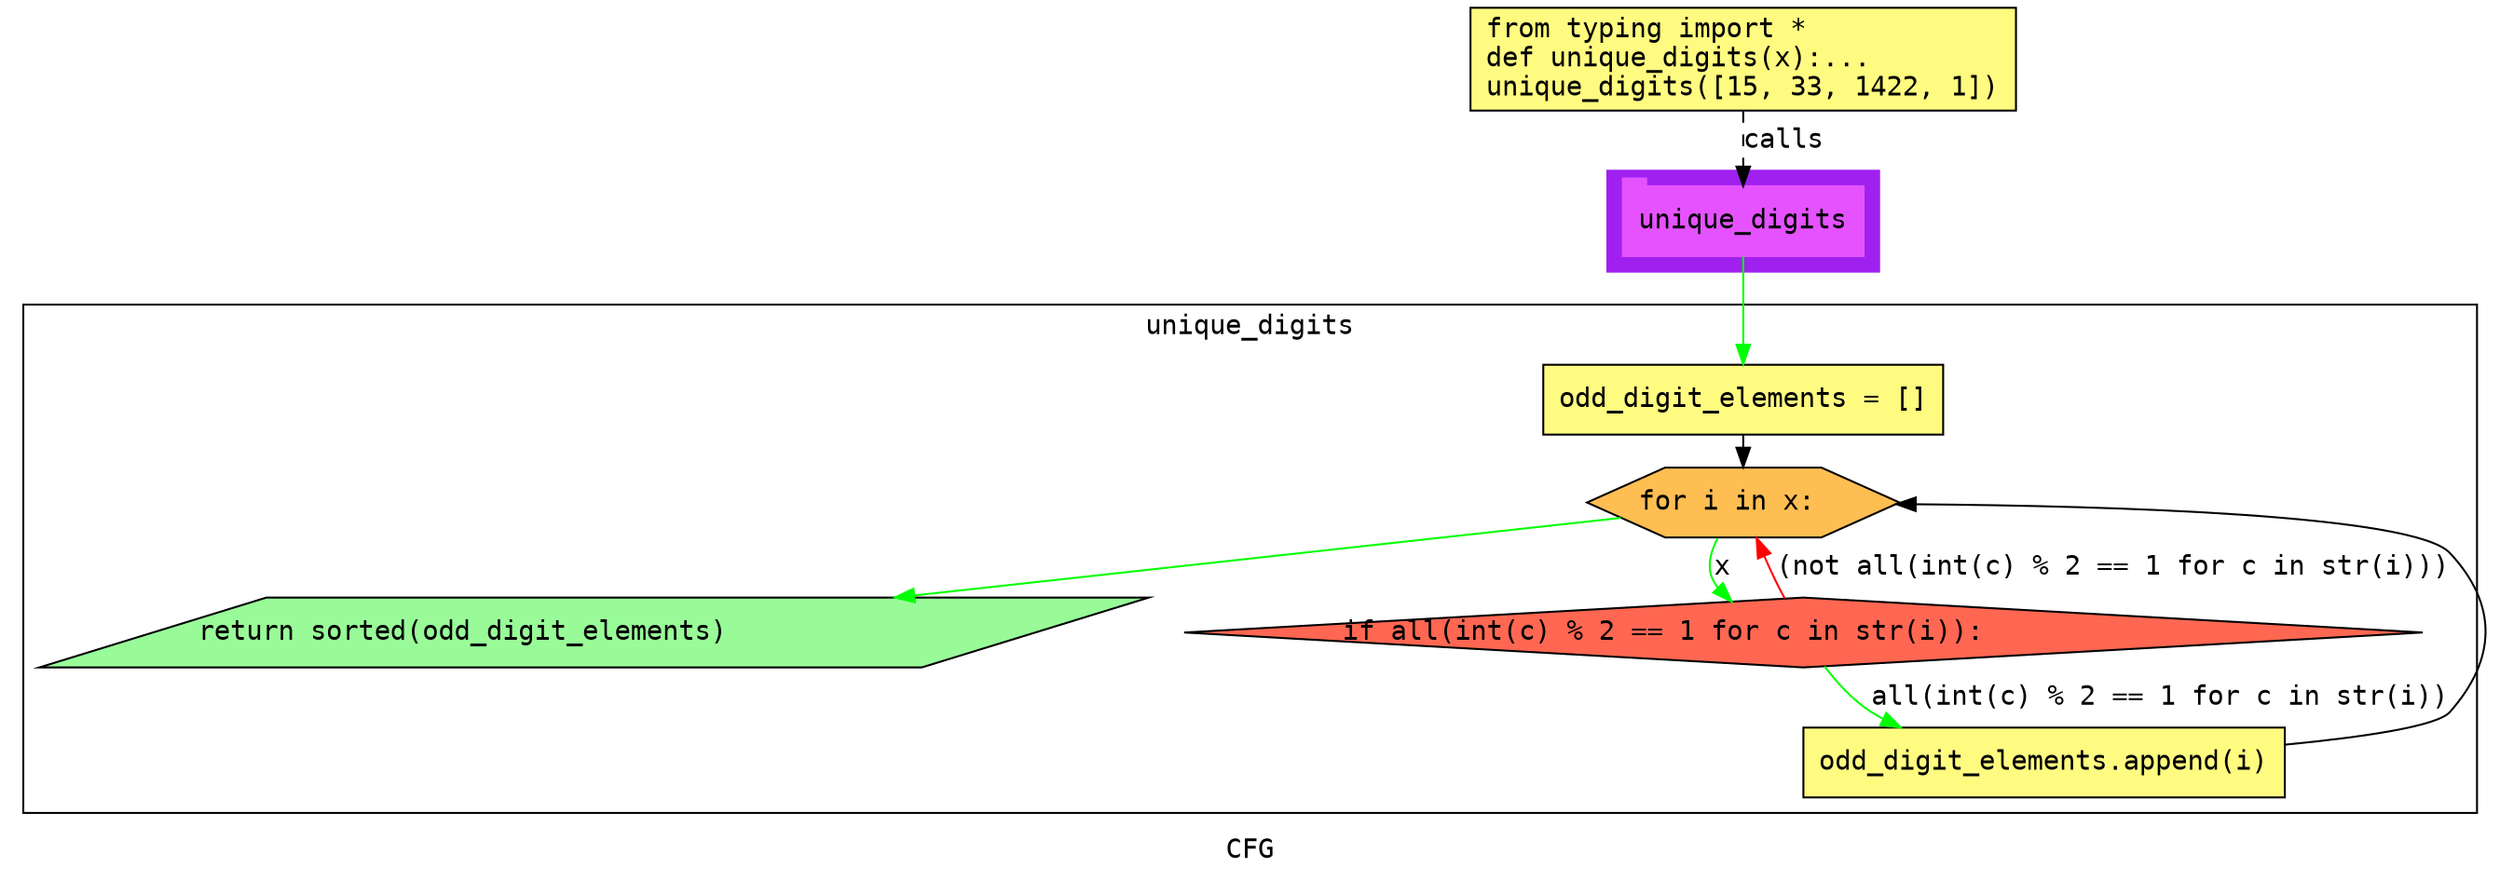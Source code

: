 digraph cluster62CFG {
	graph [bb="0,0,1258,446",
		compound=True,
		fontname="DejaVu Sans Mono",
		label=CFG,
		lheight=0.21,
		lp="629,11.5",
		lwidth=0.35,
		pack=False,
		rankdir=TB,
		ranksep=0.02
	];
	node [fontname="DejaVu Sans Mono",
		label="\N"
	];
	edge [fontname="DejaVu Sans Mono"];
	subgraph cluster_1 {
		graph [bb="802,310,942,362",
			color=purple,
			compound=true,
			fontname="DejaVu Sans Mono",
			label="",
			rankdir=TB,
			ranksep=0.02,
			shape=tab,
			style=filled
		];
		node [fontname="DejaVu Sans Mono"];
		edge [fontname="DejaVu Sans Mono"];
		15	[color="#E552FF",
			height=0.5,
			label=unique_digits,
			linenum="[9]",
			pos="872,336",
			shape=tab,
			style=filled,
			width=1.7222];
	}
	subgraph cluster0unique_digits {
		graph [bb="8,31,1250,293",
			compound=True,
			fontname="DejaVu Sans Mono",
			label=unique_digits,
			lheight=0.21,
			lp="629,281.5",
			lwidth=1.50,
			pack=False,
			rankdir=TB,
			ranksep=0.02
		];
		node [fontname="DejaVu Sans Mono"];
		edge [fontname="DejaVu Sans Mono"];
		subgraph cluster_5 {
			graph [color=purple,
				compound=true,
				fontname="DejaVu Sans Mono",
				label="",
				rankdir=TB,
				ranksep=0.02,
				shape=tab,
				style=filled
			];
			node [fontname="DejaVu Sans Mono"];
			edge [fontname="DejaVu Sans Mono"];
		}
		subgraph cluster_10 {
			graph [color=purple,
				compound=true,
				fontname="DejaVu Sans Mono",
				label="",
				rankdir=TB,
				ranksep=0.02,
				shape=tab,
				style=filled
			];
			node [fontname="DejaVu Sans Mono"];
			edge [fontname="DejaVu Sans Mono"];
		}
		3	[fillcolor="#FFFB81",
			height=0.5,
			label="odd_digit_elements = []\l",
			linenum="[3]",
			pos="872,244",
			shape=rectangle,
			style="filled,solid",
			width=2.8611];
		4	[fillcolor="#FFBE52",
			height=0.5,
			label="for i in x:\l",
			linenum="[4]",
			pos="872,191",
			shape=hexagon,
			style="filled,solid",
			width=2.2306];
		3 -> 4	[color=black,
			pos="e,872,209.25 872,225.73 872,223.66 872,221.5 872,219.32"];
		5	[fillcolor="#FF6752",
			height=0.5,
			label="if all(int(c) % 2 == 1 for c in str(i)):\l",
			linenum="[5]",
			pos="903,124",
			shape=diamond,
			style="filled,solid",
			width=8.8597];
		4 -> 5	[color=green,
			label=x,
			lp="873.5,157.5",
			pos="e,876.24,140.54 866.88,172.88 865.61,165.49 865.48,156.96 869,150 869.28,149.45 869.58,148.91 869.89,148.37"];
		6	[fillcolor="#98fb98",
			height=0.5,
			label="return sorted(odd_digit_elements)\l",
			linenum="[7]",
			pos="291,124",
			shape=parallelogram,
			style="filled,solid",
			width=7.65];
		4 -> 6	[color=green,
			pos="e,443.08,142.01 809.55,183.01 725.11,173.57 571.51,156.38 453.32,143.16"];
		5 -> 4	[color=red,
			label="(not all(int(c) % 2 == 1 for c in str(i)))",
			lp="1062.5,157.5",
			pos="e,878.88,172.69 893.41,141.54 891.88,144.34 890.36,147.23 889,150 886.92,154.23 884.85,158.78 882.9,163.23"];
		10	[fillcolor="#FFFB81",
			height=0.5,
			label="odd_digit_elements.append(i)\l",
			linenum="[6]",
			pos="1027,57",
			shape=rectangle,
			style="filled,solid",
			width=3.4444];
		5 -> 10	[color=green,
			label="all(int(c) % 2 == 1 for c in str(i))",
			lp="1087,90.5",
			pos="e,953.16,75.024 913.9,106.53 920.08,98.374 928.48,89.008 938,83 939.93,81.782 941.92,80.623 943.96,79.518"];
		10 -> 4	[color=black,
			pos="e,950.42,190.17 1151.3,66.203 1192.5,70.2 1229.6,75.74 1236,83 1260.2,110.26 1260.9,138.36 1236,165 1217.6,184.72 1062.4,189.27 \
960.7,190.1"];
	}
	1	[fillcolor="#FFFB81",
		height=0.73611,
		label="from typing import *\ldef unique_digits(x):...\lunique_digits([15, 33, 1422, 1])\l",
		linenum="[1]",
		pos="872,419.5",
		shape=rectangle,
		style="filled,solid",
		width=3.9028];
	1 -> 15	[label=calls,
		lp="893,377.5",
		pos="e,872,354.13 872,392.71 872,383.66 872,373.47 872,364.3",
		style=dashed];
	15 -> 3	[color=green,
		pos="e,872,262.3 872,317.65 872,304.82 872,287.11 872,272.38"];
}
